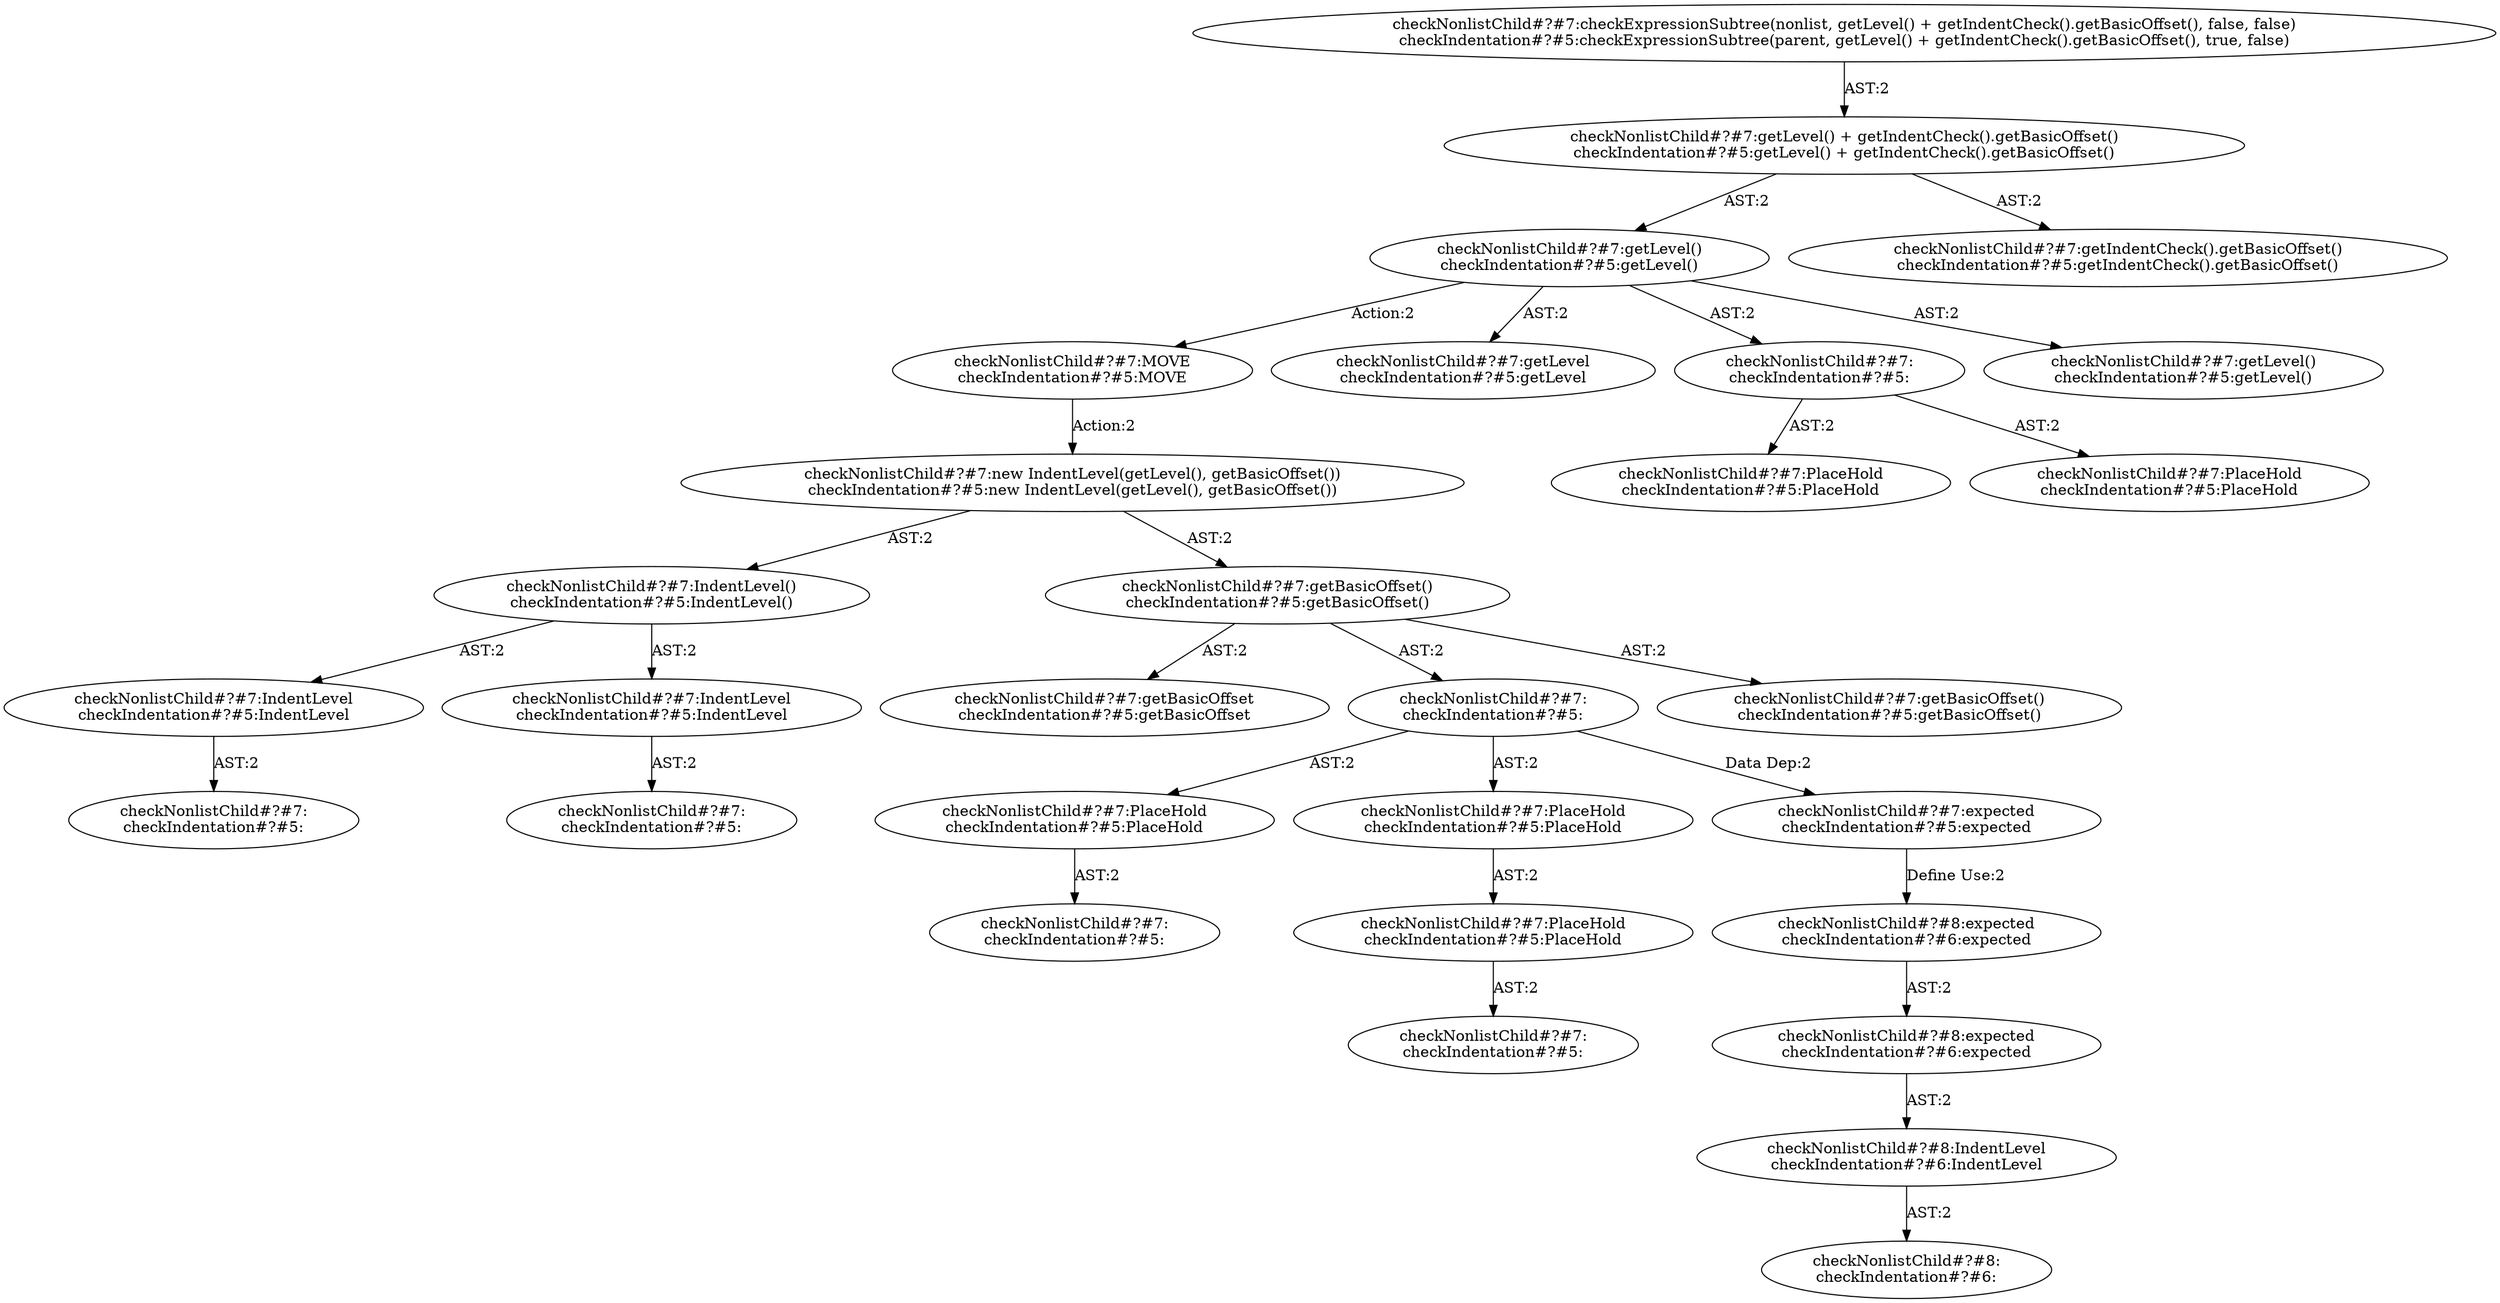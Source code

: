 digraph "Pattern" {
0 [label="checkNonlistChild#?#7:MOVE
checkIndentation#?#5:MOVE" shape=ellipse]
1 [label="checkNonlistChild#?#7:getLevel()
checkIndentation#?#5:getLevel()" shape=ellipse]
2 [label="checkNonlistChild#?#7:getLevel() + getIndentCheck().getBasicOffset()
checkIndentation#?#5:getLevel() + getIndentCheck().getBasicOffset()" shape=ellipse]
3 [label="checkNonlistChild#?#7:checkExpressionSubtree(nonlist, getLevel() + getIndentCheck().getBasicOffset(), false, false)
checkIndentation#?#5:checkExpressionSubtree(parent, getLevel() + getIndentCheck().getBasicOffset(), true, false)" shape=ellipse]
4 [label="checkNonlistChild#?#7:getIndentCheck().getBasicOffset()
checkIndentation#?#5:getIndentCheck().getBasicOffset()" shape=ellipse]
5 [label="checkNonlistChild#?#7:getLevel
checkIndentation#?#5:getLevel" shape=ellipse]
6 [label="checkNonlistChild#?#7:
checkIndentation#?#5:" shape=ellipse]
7 [label="checkNonlistChild#?#7:PlaceHold
checkIndentation#?#5:PlaceHold" shape=ellipse]
8 [label="checkNonlistChild#?#7:PlaceHold
checkIndentation#?#5:PlaceHold" shape=ellipse]
9 [label="checkNonlistChild#?#7:getLevel()
checkIndentation#?#5:getLevel()" shape=ellipse]
10 [label="checkNonlistChild#?#7:new IndentLevel(getLevel(), getBasicOffset())
checkIndentation#?#5:new IndentLevel(getLevel(), getBasicOffset())" shape=ellipse]
11 [label="checkNonlistChild#?#7:IndentLevel()
checkIndentation#?#5:IndentLevel()" shape=ellipse]
12 [label="checkNonlistChild#?#7:IndentLevel
checkIndentation#?#5:IndentLevel" shape=ellipse]
13 [label="checkNonlistChild#?#7:
checkIndentation#?#5:" shape=ellipse]
14 [label="checkNonlistChild#?#7:IndentLevel
checkIndentation#?#5:IndentLevel" shape=ellipse]
15 [label="checkNonlistChild#?#7:
checkIndentation#?#5:" shape=ellipse]
16 [label="checkNonlistChild#?#7:getBasicOffset()
checkIndentation#?#5:getBasicOffset()" shape=ellipse]
17 [label="checkNonlistChild#?#7:getBasicOffset
checkIndentation#?#5:getBasicOffset" shape=ellipse]
18 [label="checkNonlistChild#?#7:
checkIndentation#?#5:" shape=ellipse]
19 [label="checkNonlistChild#?#7:PlaceHold
checkIndentation#?#5:PlaceHold" shape=ellipse]
20 [label="checkNonlistChild#?#7:
checkIndentation#?#5:" shape=ellipse]
21 [label="checkNonlistChild#?#7:PlaceHold
checkIndentation#?#5:PlaceHold" shape=ellipse]
22 [label="checkNonlistChild#?#7:PlaceHold
checkIndentation#?#5:PlaceHold" shape=ellipse]
23 [label="checkNonlistChild#?#7:
checkIndentation#?#5:" shape=ellipse]
24 [label="checkNonlistChild#?#7:expected
checkIndentation#?#5:expected" shape=ellipse]
25 [label="checkNonlistChild#?#8:expected
checkIndentation#?#6:expected" shape=ellipse]
26 [label="checkNonlistChild#?#8:expected
checkIndentation#?#6:expected" shape=ellipse]
27 [label="checkNonlistChild#?#8:IndentLevel
checkIndentation#?#6:IndentLevel" shape=ellipse]
28 [label="checkNonlistChild#?#8:
checkIndentation#?#6:" shape=ellipse]
29 [label="checkNonlistChild#?#7:getBasicOffset()
checkIndentation#?#5:getBasicOffset()" shape=ellipse]
0 -> 10 [label="Action:2"];
1 -> 0 [label="Action:2"];
1 -> 5 [label="AST:2"];
1 -> 6 [label="AST:2"];
1 -> 9 [label="AST:2"];
2 -> 1 [label="AST:2"];
2 -> 4 [label="AST:2"];
3 -> 2 [label="AST:2"];
6 -> 7 [label="AST:2"];
6 -> 8 [label="AST:2"];
10 -> 11 [label="AST:2"];
10 -> 16 [label="AST:2"];
11 -> 12 [label="AST:2"];
11 -> 14 [label="AST:2"];
12 -> 13 [label="AST:2"];
14 -> 15 [label="AST:2"];
16 -> 17 [label="AST:2"];
16 -> 18 [label="AST:2"];
16 -> 29 [label="AST:2"];
18 -> 19 [label="AST:2"];
18 -> 21 [label="AST:2"];
18 -> 24 [label="Data Dep:2"];
19 -> 20 [label="AST:2"];
21 -> 22 [label="AST:2"];
22 -> 23 [label="AST:2"];
24 -> 25 [label="Define Use:2"];
25 -> 26 [label="AST:2"];
26 -> 27 [label="AST:2"];
27 -> 28 [label="AST:2"];
}